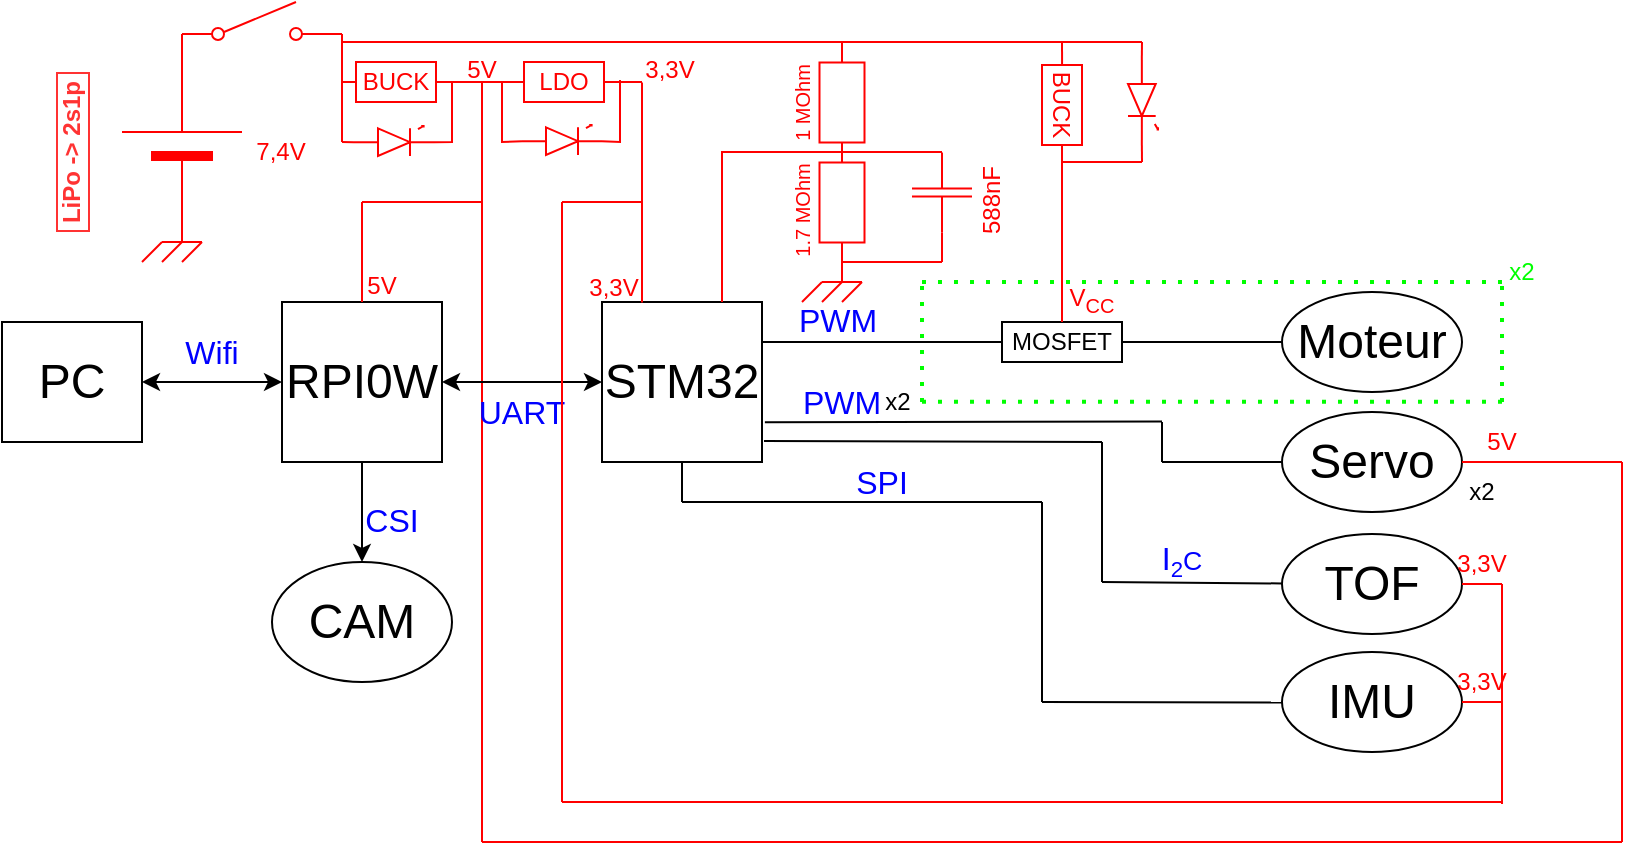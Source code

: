 <mxfile version="24.0.1" type="github">
  <diagram name="Page-1" id="7e0a89b8-554c-2b80-1dc8-d5c74ca68de4">
    <mxGraphModel dx="1290" dy="522" grid="1" gridSize="10" guides="1" tooltips="1" connect="1" arrows="1" fold="1" page="1" pageScale="1" pageWidth="1100" pageHeight="850" background="none" math="0" shadow="0">
      <root>
        <mxCell id="0" />
        <mxCell id="1" parent="0" />
        <mxCell id="YNHK0xer0Yln5a4zU197-1" value="" style="verticalLabelPosition=bottom;shadow=0;dashed=0;align=center;fillColor=strokeColor;html=1;verticalAlign=top;strokeWidth=1;shape=mxgraph.electrical.miscellaneous.monocell_battery;rotation=-90;strokeColor=#FF0000;" parent="1" vertex="1">
          <mxGeometry x="190" y="140" width="100" height="60" as="geometry" />
        </mxCell>
        <mxCell id="YNHK0xer0Yln5a4zU197-12" style="edgeStyle=orthogonalEdgeStyle;rounded=0;orthogonalLoop=1;jettySize=auto;html=1;exitX=1;exitY=0.8;exitDx=0;exitDy=0;" parent="1" source="YNHK0xer0Yln5a4zU197-3" edge="1">
          <mxGeometry relative="1" as="geometry">
            <mxPoint x="315.019" y="115.962" as="targetPoint" />
          </mxGeometry>
        </mxCell>
        <mxCell id="YNHK0xer0Yln5a4zU197-3" value="" style="html=1;shape=mxgraph.electrical.electro-mechanical.singleSwitch;aspect=fixed;elSwitchState=off;strokeColor=#FF0000;" parent="1" vertex="1">
          <mxGeometry x="240" y="100" width="75" height="20" as="geometry" />
        </mxCell>
        <mxCell id="YNHK0xer0Yln5a4zU197-5" value="" style="endArrow=none;html=1;rounded=0;entryX=0;entryY=0.8;entryDx=0;entryDy=0;exitX=1;exitY=0.5;exitDx=0;exitDy=0;exitPerimeter=0;strokeColor=#FF0000;" parent="1" source="YNHK0xer0Yln5a4zU197-1" target="YNHK0xer0Yln5a4zU197-3" edge="1">
          <mxGeometry width="50" height="50" relative="1" as="geometry">
            <mxPoint x="280" y="220" as="sourcePoint" />
            <mxPoint x="330" y="170" as="targetPoint" />
          </mxGeometry>
        </mxCell>
        <mxCell id="YNHK0xer0Yln5a4zU197-6" value="&lt;font color=&quot;#ff0000&quot;&gt;BUCK&lt;/font&gt;" style="rounded=0;whiteSpace=wrap;html=1;strokeColor=#FF0000;" parent="1" vertex="1">
          <mxGeometry x="327" y="130" width="40" height="20" as="geometry" />
        </mxCell>
        <mxCell id="YNHK0xer0Yln5a4zU197-7" value="&lt;font color=&quot;#ff0000&quot;&gt;LDO&lt;/font&gt;" style="rounded=0;whiteSpace=wrap;html=1;strokeColor=#FF0000;" parent="1" vertex="1">
          <mxGeometry x="411" y="130" width="40" height="20" as="geometry" />
        </mxCell>
        <mxCell id="YNHK0xer0Yln5a4zU197-8" value="" style="endArrow=none;html=1;rounded=0;entryX=1;entryY=0.8;entryDx=0;entryDy=0;strokeColor=#FF0000;" parent="1" edge="1">
          <mxGeometry width="50" height="50" relative="1" as="geometry">
            <mxPoint x="320" y="170" as="sourcePoint" />
            <mxPoint x="320.0" y="116.0" as="targetPoint" />
          </mxGeometry>
        </mxCell>
        <mxCell id="YNHK0xer0Yln5a4zU197-9" value="" style="endArrow=none;html=1;rounded=0;entryX=0;entryY=0.5;entryDx=0;entryDy=0;strokeColor=#FF0000;" parent="1" target="YNHK0xer0Yln5a4zU197-6" edge="1">
          <mxGeometry width="50" height="50" relative="1" as="geometry">
            <mxPoint x="320" y="140" as="sourcePoint" />
            <mxPoint x="390" y="170" as="targetPoint" />
          </mxGeometry>
        </mxCell>
        <mxCell id="YNHK0xer0Yln5a4zU197-10" value="" style="endArrow=none;html=1;rounded=0;exitX=1;exitY=0.5;exitDx=0;exitDy=0;strokeColor=#FF0000;entryX=0;entryY=0.5;entryDx=0;entryDy=0;" parent="1" source="YNHK0xer0Yln5a4zU197-6" target="YNHK0xer0Yln5a4zU197-7" edge="1">
          <mxGeometry width="50" height="50" relative="1" as="geometry">
            <mxPoint x="360" y="180" as="sourcePoint" />
            <mxPoint x="400" y="140" as="targetPoint" />
          </mxGeometry>
        </mxCell>
        <mxCell id="YNHK0xer0Yln5a4zU197-13" value="" style="endArrow=none;html=1;rounded=0;exitX=1;exitY=0.8;exitDx=0;exitDy=0;strokeColor=#FF0000;" parent="1" source="YNHK0xer0Yln5a4zU197-3" edge="1">
          <mxGeometry width="50" height="50" relative="1" as="geometry">
            <mxPoint x="310" y="160" as="sourcePoint" />
            <mxPoint x="320" y="116" as="targetPoint" />
          </mxGeometry>
        </mxCell>
        <mxCell id="YNHK0xer0Yln5a4zU197-14" value="&lt;font style=&quot;font-size: 24px;&quot;&gt;RPI0W&lt;/font&gt;" style="whiteSpace=wrap;html=1;aspect=fixed;" parent="1" vertex="1">
          <mxGeometry x="290" y="250" width="80" height="80" as="geometry" />
        </mxCell>
        <mxCell id="YNHK0xer0Yln5a4zU197-16" value="" style="endArrow=none;html=1;rounded=0;strokeColor=#FF0000;" parent="1" edge="1">
          <mxGeometry width="50" height="50" relative="1" as="geometry">
            <mxPoint x="330" y="200" as="sourcePoint" />
            <mxPoint x="390" y="200" as="targetPoint" />
          </mxGeometry>
        </mxCell>
        <mxCell id="YNHK0xer0Yln5a4zU197-17" value="" style="endArrow=none;html=1;rounded=0;strokeColor=#FF0000;" parent="1" edge="1">
          <mxGeometry width="50" height="50" relative="1" as="geometry">
            <mxPoint x="390" y="520" as="sourcePoint" />
            <mxPoint x="390" y="140" as="targetPoint" />
          </mxGeometry>
        </mxCell>
        <mxCell id="YNHK0xer0Yln5a4zU197-18" value="&lt;font style=&quot;font-size: 24px;&quot;&gt;STM32&lt;/font&gt;" style="whiteSpace=wrap;html=1;aspect=fixed;" parent="1" vertex="1">
          <mxGeometry x="450" y="250" width="80" height="80" as="geometry" />
        </mxCell>
        <mxCell id="YNHK0xer0Yln5a4zU197-19" value="" style="endArrow=none;html=1;rounded=0;entryX=0.5;entryY=0;entryDx=0;entryDy=0;fontColor=#000000;strokeColor=#FF0000;" parent="1" edge="1">
          <mxGeometry width="50" height="50" relative="1" as="geometry">
            <mxPoint x="470" y="140.25" as="sourcePoint" />
            <mxPoint x="470" y="250.25" as="targetPoint" />
          </mxGeometry>
        </mxCell>
        <mxCell id="YNHK0xer0Yln5a4zU197-20" value="" style="endArrow=none;html=1;rounded=0;exitX=1;exitY=0.5;exitDx=0;exitDy=0;strokeColor=#FF0000;" parent="1" source="YNHK0xer0Yln5a4zU197-7" edge="1">
          <mxGeometry width="50" height="50" relative="1" as="geometry">
            <mxPoint x="460" y="300" as="sourcePoint" />
            <mxPoint x="470" y="140" as="targetPoint" />
          </mxGeometry>
        </mxCell>
        <mxCell id="YNHK0xer0Yln5a4zU197-21" value="" style="endArrow=none;html=1;rounded=0;strokeColor=#FF0000;" parent="1" edge="1">
          <mxGeometry width="50" height="50" relative="1" as="geometry">
            <mxPoint x="320" y="120" as="sourcePoint" />
            <mxPoint x="680" y="120" as="targetPoint" />
          </mxGeometry>
        </mxCell>
        <mxCell id="YNHK0xer0Yln5a4zU197-22" value="" style="rounded=0;whiteSpace=wrap;html=1;rotation=90;strokeColor=#FF0000;" parent="1" vertex="1">
          <mxGeometry x="550" y="139" width="40" height="22.5" as="geometry" />
        </mxCell>
        <mxCell id="YNHK0xer0Yln5a4zU197-23" value="" style="rounded=0;whiteSpace=wrap;html=1;rotation=90;strokeColor=#FF0000;" parent="1" vertex="1">
          <mxGeometry x="550" y="189" width="40" height="22.5" as="geometry" />
        </mxCell>
        <mxCell id="mIiXKoOfyeDqCLVj9vbO-3" value="&lt;font style=&quot;font-size: 16px;&quot;&gt;Wifi&lt;/font&gt;" style="text;align=center;html=1;verticalAlign=middle;whiteSpace=wrap;rounded=0;fontColor=#0000FF;" parent="1" vertex="1">
          <mxGeometry x="225" y="260" width="60" height="30" as="geometry" />
        </mxCell>
        <mxCell id="YNHK0xer0Yln5a4zU197-24" value="" style="endArrow=none;html=1;rounded=0;strokeColor=#FF0000;" parent="1" edge="1">
          <mxGeometry width="50" height="50" relative="1" as="geometry">
            <mxPoint x="570" y="120" as="sourcePoint" />
            <mxPoint x="570" y="130" as="targetPoint" />
          </mxGeometry>
        </mxCell>
        <mxCell id="YNHK0xer0Yln5a4zU197-36" value="" style="endArrow=none;html=1;rounded=0;strokeColor=#FF0000;" parent="1" edge="1">
          <mxGeometry width="50" height="50" relative="1" as="geometry">
            <mxPoint x="570" y="230" as="sourcePoint" />
            <mxPoint x="620" y="230" as="targetPoint" />
          </mxGeometry>
        </mxCell>
        <mxCell id="YNHK0xer0Yln5a4zU197-37" value="" style="endArrow=none;html=1;rounded=0;entryX=1;entryY=0.5;entryDx=0;entryDy=0;entryPerimeter=0;strokeColor=#FF0000;" parent="1" target="YNHK0xer0Yln5a4zU197-34" edge="1">
          <mxGeometry width="50" height="50" relative="1" as="geometry">
            <mxPoint x="620" y="230" as="sourcePoint" />
            <mxPoint x="630" y="190" as="targetPoint" />
          </mxGeometry>
        </mxCell>
        <mxCell id="mIiXKoOfyeDqCLVj9vbO-1" value="" style="endArrow=classic;startArrow=classic;html=1;rounded=0;entryX=0;entryY=0.5;entryDx=0;entryDy=0;" parent="1" target="YNHK0xer0Yln5a4zU197-14" edge="1">
          <mxGeometry width="50" height="50" relative="1" as="geometry">
            <mxPoint x="220" y="290" as="sourcePoint" />
            <mxPoint x="290" y="250" as="targetPoint" />
          </mxGeometry>
        </mxCell>
        <mxCell id="YNHK0xer0Yln5a4zU197-38" value="MOSFET" style="rounded=0;whiteSpace=wrap;html=1;" parent="1" vertex="1">
          <mxGeometry x="650" y="260" width="60" height="20" as="geometry" />
        </mxCell>
        <mxCell id="YNHK0xer0Yln5a4zU197-39" value="" style="endArrow=none;html=1;rounded=0;entryX=0;entryY=0.5;entryDx=0;entryDy=0;exitX=1;exitY=0.25;exitDx=0;exitDy=0;" parent="1" source="YNHK0xer0Yln5a4zU197-18" target="YNHK0xer0Yln5a4zU197-38" edge="1">
          <mxGeometry width="50" height="50" relative="1" as="geometry">
            <mxPoint x="490" y="310" as="sourcePoint" />
            <mxPoint x="540" y="260" as="targetPoint" />
          </mxGeometry>
        </mxCell>
        <mxCell id="YNHK0xer0Yln5a4zU197-40" value="" style="endArrow=none;html=1;rounded=0;exitX=0.5;exitY=0;exitDx=0;exitDy=0;strokeColor=#FF0000;entryX=1;entryY=0.5;entryDx=0;entryDy=0;" parent="1" source="YNHK0xer0Yln5a4zU197-38" target="YNHK0xer0Yln5a4zU197-82" edge="1">
          <mxGeometry width="50" height="50" relative="1" as="geometry">
            <mxPoint x="590" y="300" as="sourcePoint" />
            <mxPoint x="680" y="190" as="targetPoint" />
          </mxGeometry>
        </mxCell>
        <mxCell id="mIiXKoOfyeDqCLVj9vbO-2" value="&lt;font style=&quot;font-size: 24px;&quot;&gt;PC&lt;/font&gt;" style="rounded=0;whiteSpace=wrap;html=1;" parent="1" vertex="1">
          <mxGeometry x="150" y="260" width="70" height="60" as="geometry" />
        </mxCell>
        <mxCell id="YNHK0xer0Yln5a4zU197-41" value="&lt;font style=&quot;font-size: 24px;&quot;&gt;Moteur&lt;/font&gt;" style="ellipse;whiteSpace=wrap;html=1;" parent="1" vertex="1">
          <mxGeometry x="790" y="245" width="90" height="50" as="geometry" />
        </mxCell>
        <mxCell id="YNHK0xer0Yln5a4zU197-42" value="" style="endArrow=none;html=1;rounded=0;exitX=1;exitY=0.5;exitDx=0;exitDy=0;entryX=0;entryY=0.5;entryDx=0;entryDy=0;" parent="1" source="YNHK0xer0Yln5a4zU197-38" target="YNHK0xer0Yln5a4zU197-41" edge="1">
          <mxGeometry width="50" height="50" relative="1" as="geometry">
            <mxPoint x="730" y="330" as="sourcePoint" />
            <mxPoint x="780" y="280" as="targetPoint" />
          </mxGeometry>
        </mxCell>
        <mxCell id="YNHK0xer0Yln5a4zU197-44" value="&lt;font style=&quot;font-size: 24px;&quot;&gt;TOF&lt;/font&gt;" style="ellipse;whiteSpace=wrap;html=1;" parent="1" vertex="1">
          <mxGeometry x="790" y="366" width="90" height="50" as="geometry" />
        </mxCell>
        <mxCell id="YNHK0xer0Yln5a4zU197-43" value="&lt;font style=&quot;font-size: 24px;&quot;&gt;Servo&lt;/font&gt;" style="ellipse;whiteSpace=wrap;html=1;" parent="1" vertex="1">
          <mxGeometry x="790" y="305" width="90" height="50" as="geometry" />
        </mxCell>
        <mxCell id="YNHK0xer0Yln5a4zU197-45" value="&lt;font style=&quot;font-size: 24px;&quot;&gt;IMU&lt;/font&gt;" style="ellipse;whiteSpace=wrap;html=1;" parent="1" vertex="1">
          <mxGeometry x="790" y="425" width="90" height="50" as="geometry" />
        </mxCell>
        <mxCell id="YNHK0xer0Yln5a4zU197-46" value="" style="endArrow=none;html=1;rounded=0;entryX=0;entryY=0.5;entryDx=0;entryDy=0;" parent="1" target="YNHK0xer0Yln5a4zU197-43" edge="1">
          <mxGeometry width="50" height="50" relative="1" as="geometry">
            <mxPoint x="730" y="330" as="sourcePoint" />
            <mxPoint x="750" y="340" as="targetPoint" />
          </mxGeometry>
        </mxCell>
        <mxCell id="YNHK0xer0Yln5a4zU197-47" value="" style="endArrow=none;html=1;rounded=0;" parent="1" edge="1">
          <mxGeometry width="50" height="50" relative="1" as="geometry">
            <mxPoint x="730" y="310" as="sourcePoint" />
            <mxPoint x="730" y="330" as="targetPoint" />
          </mxGeometry>
        </mxCell>
        <mxCell id="mIiXKoOfyeDqCLVj9vbO-10" value="" style="endArrow=none;html=1;rounded=0;strokeColor=#FF0000;" parent="1" edge="1">
          <mxGeometry width="50" height="50" relative="1" as="geometry">
            <mxPoint x="230" y="220" as="sourcePoint" />
            <mxPoint x="250" y="220" as="targetPoint" />
          </mxGeometry>
        </mxCell>
        <mxCell id="mIiXKoOfyeDqCLVj9vbO-11" value="" style="endArrow=none;html=1;rounded=0;strokeColor=#FF0000;" parent="1" edge="1">
          <mxGeometry width="50" height="50" relative="1" as="geometry">
            <mxPoint x="220" y="230" as="sourcePoint" />
            <mxPoint x="230" y="220" as="targetPoint" />
          </mxGeometry>
        </mxCell>
        <mxCell id="mIiXKoOfyeDqCLVj9vbO-12" value="" style="endArrow=none;html=1;rounded=0;strokeColor=#FF0000;" parent="1" edge="1">
          <mxGeometry width="50" height="50" relative="1" as="geometry">
            <mxPoint x="230" y="230" as="sourcePoint" />
            <mxPoint x="240" y="220" as="targetPoint" />
          </mxGeometry>
        </mxCell>
        <mxCell id="YNHK0xer0Yln5a4zU197-52" value="" style="endArrow=none;html=1;rounded=0;exitX=1.018;exitY=0.63;exitDx=0;exitDy=0;exitPerimeter=0;" parent="1" edge="1">
          <mxGeometry width="50" height="50" relative="1" as="geometry">
            <mxPoint x="531" y="319.46" as="sourcePoint" />
            <mxPoint x="700" y="320" as="targetPoint" />
          </mxGeometry>
        </mxCell>
        <mxCell id="mIiXKoOfyeDqCLVj9vbO-13" value="" style="endArrow=none;html=1;rounded=0;strokeColor=#FF0000;" parent="1" edge="1">
          <mxGeometry width="50" height="50" relative="1" as="geometry">
            <mxPoint x="240" y="230" as="sourcePoint" />
            <mxPoint x="250" y="220" as="targetPoint" />
          </mxGeometry>
        </mxCell>
        <mxCell id="YNHK0xer0Yln5a4zU197-53" value="" style="endArrow=none;html=1;rounded=0;entryX=0;entryY=0.5;entryDx=0;entryDy=0;" parent="1" edge="1">
          <mxGeometry width="50" height="50" relative="1" as="geometry">
            <mxPoint x="670" y="450" as="sourcePoint" />
            <mxPoint x="790" y="450.23" as="targetPoint" />
          </mxGeometry>
        </mxCell>
        <mxCell id="YNHK0xer0Yln5a4zU197-48" value="" style="endArrow=none;html=1;rounded=0;exitX=1.018;exitY=0.63;exitDx=0;exitDy=0;exitPerimeter=0;" parent="1" edge="1">
          <mxGeometry width="50" height="50" relative="1" as="geometry">
            <mxPoint x="531.44" y="310.1" as="sourcePoint" />
            <mxPoint x="730" y="309.7" as="targetPoint" />
          </mxGeometry>
        </mxCell>
        <mxCell id="YNHK0xer0Yln5a4zU197-54" value="" style="endArrow=none;html=1;rounded=0;" parent="1" edge="1">
          <mxGeometry width="50" height="50" relative="1" as="geometry">
            <mxPoint x="670" y="450" as="sourcePoint" />
            <mxPoint x="670" y="350" as="targetPoint" />
          </mxGeometry>
        </mxCell>
        <mxCell id="YNHK0xer0Yln5a4zU197-49" value="" style="endArrow=none;html=1;rounded=0;entryX=0;entryY=0.5;entryDx=0;entryDy=0;" parent="1" edge="1">
          <mxGeometry width="50" height="50" relative="1" as="geometry">
            <mxPoint x="700" y="390" as="sourcePoint" />
            <mxPoint x="790" y="390.73" as="targetPoint" />
          </mxGeometry>
        </mxCell>
        <mxCell id="YNHK0xer0Yln5a4zU197-55" value="" style="endArrow=none;html=1;rounded=0;" parent="1" edge="1">
          <mxGeometry width="50" height="50" relative="1" as="geometry">
            <mxPoint x="490" y="350" as="sourcePoint" />
            <mxPoint x="670" y="350" as="targetPoint" />
          </mxGeometry>
        </mxCell>
        <mxCell id="YNHK0xer0Yln5a4zU197-50" value="" style="endArrow=none;html=1;rounded=0;" parent="1" edge="1">
          <mxGeometry width="50" height="50" relative="1" as="geometry">
            <mxPoint x="700" y="320" as="sourcePoint" />
            <mxPoint x="700" y="390" as="targetPoint" />
          </mxGeometry>
        </mxCell>
        <mxCell id="mIiXKoOfyeDqCLVj9vbO-4" value="&lt;font style=&quot;font-size: 24px;&quot;&gt;CAM&lt;/font&gt;" style="ellipse;whiteSpace=wrap;html=1;" parent="1" vertex="1">
          <mxGeometry x="285" y="380" width="90" height="60" as="geometry" />
        </mxCell>
        <mxCell id="YNHK0xer0Yln5a4zU197-26" value="" style="endArrow=none;html=1;rounded=0;entryX=1;entryY=0.5;entryDx=0;entryDy=0;strokeColor=#FF0000;" parent="1" target="YNHK0xer0Yln5a4zU197-23" edge="1">
          <mxGeometry width="50" height="50" relative="1" as="geometry">
            <mxPoint x="570" y="240" as="sourcePoint" />
            <mxPoint x="580" y="200" as="targetPoint" />
          </mxGeometry>
        </mxCell>
        <mxCell id="mIiXKoOfyeDqCLVj9vbO-5" value="" style="endArrow=classic;html=1;rounded=0;exitX=0.5;exitY=1;exitDx=0;exitDy=0;entryX=0.5;entryY=0;entryDx=0;entryDy=0;" parent="1" source="YNHK0xer0Yln5a4zU197-14" target="mIiXKoOfyeDqCLVj9vbO-4" edge="1">
          <mxGeometry width="50" height="50" relative="1" as="geometry">
            <mxPoint x="330" y="300" as="sourcePoint" />
            <mxPoint x="380" y="250" as="targetPoint" />
          </mxGeometry>
        </mxCell>
        <mxCell id="mIiXKoOfyeDqCLVj9vbO-6" value="&lt;font style=&quot;font-size: 16px;&quot;&gt;CSI&lt;/font&gt;" style="text;strokeColor=none;align=center;fillColor=none;html=1;verticalAlign=middle;whiteSpace=wrap;rounded=0;fontColor=#0000FF;" parent="1" vertex="1">
          <mxGeometry x="315" y="344" width="60" height="30" as="geometry" />
        </mxCell>
        <mxCell id="YNHK0xer0Yln5a4zU197-30" value="" style="endArrow=none;html=1;rounded=0;strokeColor=#FF0000;" parent="1" edge="1">
          <mxGeometry width="50" height="50" relative="1" as="geometry">
            <mxPoint x="560" y="240" as="sourcePoint" />
            <mxPoint x="580" y="240" as="targetPoint" />
          </mxGeometry>
        </mxCell>
        <mxCell id="YNHK0xer0Yln5a4zU197-31" value="" style="endArrow=none;html=1;rounded=0;strokeColor=#FF0000;" parent="1" edge="1">
          <mxGeometry width="50" height="50" relative="1" as="geometry">
            <mxPoint x="550" y="250" as="sourcePoint" />
            <mxPoint x="560" y="240" as="targetPoint" />
          </mxGeometry>
        </mxCell>
        <mxCell id="YNHK0xer0Yln5a4zU197-32" value="" style="endArrow=none;html=1;rounded=0;strokeColor=#FF0000;" parent="1" edge="1">
          <mxGeometry width="50" height="50" relative="1" as="geometry">
            <mxPoint x="560" y="250" as="sourcePoint" />
            <mxPoint x="570" y="240" as="targetPoint" />
          </mxGeometry>
        </mxCell>
        <mxCell id="YNHK0xer0Yln5a4zU197-33" value="" style="endArrow=none;html=1;rounded=0;strokeColor=#FF0000;" parent="1" edge="1">
          <mxGeometry width="50" height="50" relative="1" as="geometry">
            <mxPoint x="570" y="250" as="sourcePoint" />
            <mxPoint x="580" y="240" as="targetPoint" />
          </mxGeometry>
        </mxCell>
        <mxCell id="mIiXKoOfyeDqCLVj9vbO-8" value="" style="endArrow=classic;startArrow=classic;html=1;rounded=0;exitX=1;exitY=0.5;exitDx=0;exitDy=0;entryX=0;entryY=0.5;entryDx=0;entryDy=0;" parent="1" source="YNHK0xer0Yln5a4zU197-14" target="YNHK0xer0Yln5a4zU197-18" edge="1">
          <mxGeometry width="50" height="50" relative="1" as="geometry">
            <mxPoint x="380" y="300" as="sourcePoint" />
            <mxPoint x="430" y="250" as="targetPoint" />
          </mxGeometry>
        </mxCell>
        <mxCell id="YNHK0xer0Yln5a4zU197-34" value="" style="pointerEvents=1;verticalLabelPosition=bottom;shadow=0;dashed=0;align=center;html=1;verticalAlign=top;shape=mxgraph.electrical.capacitors.capacitor_1;rotation=90;strokeColor=#FF0000;" parent="1" vertex="1">
          <mxGeometry x="600" y="180.25" width="40" height="30" as="geometry" />
        </mxCell>
        <mxCell id="mIiXKoOfyeDqCLVj9vbO-9" value="&lt;font style=&quot;font-size: 16px;&quot;&gt;UART&lt;/font&gt;" style="text;strokeColor=none;align=center;fillColor=none;html=1;verticalAlign=middle;whiteSpace=wrap;rounded=0;fontColor=#0000FF;" parent="1" vertex="1">
          <mxGeometry x="380" y="290" width="60" height="30" as="geometry" />
        </mxCell>
        <mxCell id="YNHK0xer0Yln5a4zU197-35" value="" style="endArrow=none;html=1;rounded=0;strokeColor=#FF0000;" parent="1" edge="1">
          <mxGeometry width="50" height="50" relative="1" as="geometry">
            <mxPoint x="570" y="175" as="sourcePoint" />
            <mxPoint x="620" y="175" as="targetPoint" />
          </mxGeometry>
        </mxCell>
        <mxCell id="YNHK0xer0Yln5a4zU197-25" value="" style="endArrow=none;html=1;rounded=0;exitX=0;exitY=0.5;exitDx=0;exitDy=0;entryX=1;entryY=0.5;entryDx=0;entryDy=0;strokeColor=#FF0000;" parent="1" source="YNHK0xer0Yln5a4zU197-23" target="YNHK0xer0Yln5a4zU197-22" edge="1">
          <mxGeometry width="50" height="50" relative="1" as="geometry">
            <mxPoint x="530" y="200" as="sourcePoint" />
            <mxPoint x="580" y="150" as="targetPoint" />
          </mxGeometry>
        </mxCell>
        <mxCell id="YNHK0xer0Yln5a4zU197-56" value="" style="endArrow=none;html=1;rounded=0;entryX=0.5;entryY=1;entryDx=0;entryDy=0;" parent="1" target="YNHK0xer0Yln5a4zU197-18" edge="1">
          <mxGeometry width="50" height="50" relative="1" as="geometry">
            <mxPoint x="490" y="350" as="sourcePoint" />
            <mxPoint x="540" y="320" as="targetPoint" />
          </mxGeometry>
        </mxCell>
        <mxCell id="mIiXKoOfyeDqCLVj9vbO-14" value="" style="endArrow=none;html=1;rounded=0;exitX=0.5;exitY=0;exitDx=0;exitDy=0;strokeColor=#FF0000;" parent="1" source="YNHK0xer0Yln5a4zU197-14" edge="1">
          <mxGeometry width="50" height="50" relative="1" as="geometry">
            <mxPoint x="300" y="230" as="sourcePoint" />
            <mxPoint x="330" y="200" as="targetPoint" />
          </mxGeometry>
        </mxCell>
        <mxCell id="YNHK0xer0Yln5a4zU197-57" value="" style="endArrow=none;html=1;rounded=0;strokeColor=#FF0000;" parent="1" edge="1">
          <mxGeometry width="50" height="50" relative="1" as="geometry">
            <mxPoint x="390" y="520" as="sourcePoint" />
            <mxPoint x="960" y="520" as="targetPoint" />
          </mxGeometry>
        </mxCell>
        <mxCell id="YNHK0xer0Yln5a4zU197-58" value="" style="endArrow=none;html=1;rounded=0;strokeColor=#FF0000;" parent="1" edge="1">
          <mxGeometry width="50" height="50" relative="1" as="geometry">
            <mxPoint x="960" y="520" as="sourcePoint" />
            <mxPoint x="960" y="330" as="targetPoint" />
          </mxGeometry>
        </mxCell>
        <mxCell id="YNHK0xer0Yln5a4zU197-59" value="" style="endArrow=none;html=1;rounded=0;exitX=1;exitY=0.5;exitDx=0;exitDy=0;strokeColor=#FF0000;" parent="1" source="YNHK0xer0Yln5a4zU197-43" edge="1">
          <mxGeometry width="50" height="50" relative="1" as="geometry">
            <mxPoint x="770" y="360" as="sourcePoint" />
            <mxPoint x="960" y="330" as="targetPoint" />
          </mxGeometry>
        </mxCell>
        <mxCell id="YNHK0xer0Yln5a4zU197-60" value="" style="endArrow=none;html=1;rounded=0;exitX=0.75;exitY=0;exitDx=0;exitDy=0;strokeColor=#FF0000;" parent="1" source="YNHK0xer0Yln5a4zU197-18" edge="1">
          <mxGeometry width="50" height="50" relative="1" as="geometry">
            <mxPoint x="520" y="175" as="sourcePoint" />
            <mxPoint x="570" y="175" as="targetPoint" />
            <Array as="points">
              <mxPoint x="510" y="175" />
            </Array>
          </mxGeometry>
        </mxCell>
        <mxCell id="mIiXKoOfyeDqCLVj9vbO-18" value="&lt;font color=&quot;#ff0000&quot;&gt;7,4V&lt;/font&gt;" style="text;strokeColor=none;align=center;fillColor=none;html=1;verticalAlign=middle;whiteSpace=wrap;rounded=0;" parent="1" vertex="1">
          <mxGeometry x="272" y="165" width="35" height="20.25" as="geometry" />
        </mxCell>
        <mxCell id="mIiXKoOfyeDqCLVj9vbO-19" value="&lt;font color=&quot;#ff0000&quot;&gt;5V&lt;/font&gt;" style="text;strokeColor=none;align=center;fillColor=none;html=1;verticalAlign=middle;whiteSpace=wrap;rounded=0;" parent="1" vertex="1">
          <mxGeometry x="380" y="129" width="20" height="9" as="geometry" />
        </mxCell>
        <mxCell id="YNHK0xer0Yln5a4zU197-62" value="" style="endArrow=none;html=1;rounded=0;entryX=0.839;entryY=1;entryDx=0;entryDy=0;entryPerimeter=0;strokeColor=#FF0000;" parent="1" edge="1">
          <mxGeometry width="50" height="50" relative="1" as="geometry">
            <mxPoint x="430" y="200" as="sourcePoint" />
            <mxPoint x="470" y="200" as="targetPoint" />
          </mxGeometry>
        </mxCell>
        <mxCell id="YNHK0xer0Yln5a4zU197-63" value="" style="endArrow=none;html=1;rounded=0;strokeColor=#FF0000;" parent="1" edge="1">
          <mxGeometry width="50" height="50" relative="1" as="geometry">
            <mxPoint x="430" y="500" as="sourcePoint" />
            <mxPoint x="430" y="200" as="targetPoint" />
          </mxGeometry>
        </mxCell>
        <mxCell id="mIiXKoOfyeDqCLVj9vbO-20" value="&lt;font color=&quot;#ff0000&quot;&gt;3,3V&lt;/font&gt;" style="text;strokeColor=none;align=center;fillColor=none;html=1;verticalAlign=middle;whiteSpace=wrap;rounded=0;" parent="1" vertex="1">
          <mxGeometry x="469" y="129" width="30" height="10" as="geometry" />
        </mxCell>
        <mxCell id="YNHK0xer0Yln5a4zU197-64" value="" style="endArrow=none;html=1;rounded=0;strokeColor=#FF0000;" parent="1" edge="1">
          <mxGeometry width="50" height="50" relative="1" as="geometry">
            <mxPoint x="430" y="500" as="sourcePoint" />
            <mxPoint x="900" y="500" as="targetPoint" />
          </mxGeometry>
        </mxCell>
        <mxCell id="YNHK0xer0Yln5a4zU197-65" value="" style="endArrow=none;html=1;rounded=0;strokeColor=#FF0000;" parent="1" edge="1">
          <mxGeometry width="50" height="50" relative="1" as="geometry">
            <mxPoint x="900" y="501" as="sourcePoint" />
            <mxPoint x="900" y="391" as="targetPoint" />
          </mxGeometry>
        </mxCell>
        <mxCell id="YNHK0xer0Yln5a4zU197-66" value="" style="endArrow=none;html=1;rounded=0;exitX=1;exitY=0.5;exitDx=0;exitDy=0;strokeColor=#FF0000;" parent="1" source="YNHK0xer0Yln5a4zU197-44" edge="1">
          <mxGeometry width="50" height="50" relative="1" as="geometry">
            <mxPoint x="850" y="450" as="sourcePoint" />
            <mxPoint x="900" y="391" as="targetPoint" />
          </mxGeometry>
        </mxCell>
        <mxCell id="YNHK0xer0Yln5a4zU197-67" value="" style="endArrow=none;html=1;rounded=0;exitX=1;exitY=0.5;exitDx=0;exitDy=0;strokeColor=#FF0000;" parent="1" source="YNHK0xer0Yln5a4zU197-45" edge="1">
          <mxGeometry width="50" height="50" relative="1" as="geometry">
            <mxPoint x="850" y="490" as="sourcePoint" />
            <mxPoint x="900" y="450" as="targetPoint" />
          </mxGeometry>
        </mxCell>
        <mxCell id="mIiXKoOfyeDqCLVj9vbO-22" value="&lt;font color=&quot;#ff0000&quot;&gt;V&lt;sub&gt;CC&lt;/sub&gt;&lt;/font&gt;" style="text;strokeColor=none;align=center;fillColor=none;html=1;verticalAlign=middle;whiteSpace=wrap;rounded=0;" parent="1" vertex="1">
          <mxGeometry x="665" y="234" width="60" height="30" as="geometry" />
        </mxCell>
        <mxCell id="mIiXKoOfyeDqCLVj9vbO-23" value="&lt;font style=&quot;font-size: 10px;&quot; color=&quot;#ff0000&quot;&gt;1.7 MOhm&lt;/font&gt;" style="text;strokeColor=none;align=center;fillColor=none;html=1;verticalAlign=middle;whiteSpace=wrap;rounded=0;rotation=-90;" parent="1" vertex="1">
          <mxGeometry x="520" y="189" width="60" height="30" as="geometry" />
        </mxCell>
        <mxCell id="mIiXKoOfyeDqCLVj9vbO-25" value="&lt;font color=&quot;#ff0000&quot;&gt;3,3V&lt;/font&gt;" style="text;strokeColor=none;align=center;fillColor=none;html=1;verticalAlign=middle;whiteSpace=wrap;rounded=0;" parent="1" vertex="1">
          <mxGeometry x="426" y="228" width="60" height="30" as="geometry" />
        </mxCell>
        <mxCell id="YNHK0xer0Yln5a4zU197-72" value="" style="endArrow=none;dashed=1;html=1;dashPattern=1 3;strokeWidth=2;rounded=0;strokeColor=#00FF00;" parent="1" edge="1">
          <mxGeometry width="50" height="50" relative="1" as="geometry">
            <mxPoint x="610" y="300" as="sourcePoint" />
            <mxPoint x="610" y="240" as="targetPoint" />
          </mxGeometry>
        </mxCell>
        <mxCell id="YNHK0xer0Yln5a4zU197-73" value="" style="endArrow=none;dashed=1;html=1;dashPattern=1 3;strokeWidth=2;rounded=0;strokeColor=#00FF00;" parent="1" edge="1">
          <mxGeometry width="50" height="50" relative="1" as="geometry">
            <mxPoint x="900" y="299.82" as="sourcePoint" />
            <mxPoint x="610" y="299.82" as="targetPoint" />
          </mxGeometry>
        </mxCell>
        <mxCell id="mIiXKoOfyeDqCLVj9vbO-26" value="&lt;font color=&quot;#ff0000&quot;&gt;5V&lt;/font&gt;" style="text;strokeColor=none;align=center;fillColor=none;html=1;verticalAlign=middle;whiteSpace=wrap;rounded=0;" parent="1" vertex="1">
          <mxGeometry x="310" y="227" width="60" height="30" as="geometry" />
        </mxCell>
        <mxCell id="YNHK0xer0Yln5a4zU197-74" value="" style="endArrow=none;dashed=1;html=1;dashPattern=1 3;strokeWidth=2;rounded=0;fillColor=#00FF00;strokeColor=#00FF00;" parent="1" edge="1">
          <mxGeometry width="50" height="50" relative="1" as="geometry">
            <mxPoint x="900" y="300" as="sourcePoint" />
            <mxPoint x="900" y="240" as="targetPoint" />
          </mxGeometry>
        </mxCell>
        <mxCell id="mIiXKoOfyeDqCLVj9vbO-29" value="&lt;font color=&quot;#ff0000&quot;&gt;5V&lt;/font&gt;" style="text;strokeColor=none;align=center;fillColor=none;html=1;verticalAlign=middle;whiteSpace=wrap;rounded=0;" parent="1" vertex="1">
          <mxGeometry x="870" y="305" width="60" height="30" as="geometry" />
        </mxCell>
        <mxCell id="YNHK0xer0Yln5a4zU197-75" value="&lt;font color=&quot;#00ff00&quot;&gt;x2&lt;/font&gt;" style="text;strokeColor=none;align=center;fillColor=none;html=1;verticalAlign=middle;whiteSpace=wrap;rounded=0;" parent="1" vertex="1">
          <mxGeometry x="900" y="225" width="20" height="20" as="geometry" />
        </mxCell>
        <mxCell id="mIiXKoOfyeDqCLVj9vbO-31" value="&lt;font color=&quot;#ff0000&quot;&gt;3,3V&lt;/font&gt;" style="text;strokeColor=none;align=center;fillColor=none;html=1;verticalAlign=middle;whiteSpace=wrap;rounded=0;" parent="1" vertex="1">
          <mxGeometry x="860" y="366" width="60" height="30" as="geometry" />
        </mxCell>
        <mxCell id="mIiXKoOfyeDqCLVj9vbO-33" value="&lt;font color=&quot;#ff0000&quot;&gt;3,3V&lt;/font&gt;" style="text;strokeColor=none;align=center;fillColor=none;html=1;verticalAlign=middle;whiteSpace=wrap;rounded=0;" parent="1" vertex="1">
          <mxGeometry x="860" y="425" width="60" height="30" as="geometry" />
        </mxCell>
        <mxCell id="mIiXKoOfyeDqCLVj9vbO-38" value="&lt;font style=&quot;font-size: 16px;&quot;&gt;SPI&lt;/font&gt;" style="text;strokeColor=none;align=center;fillColor=none;html=1;verticalAlign=middle;whiteSpace=wrap;rounded=0;fontColor=#0000FF;" parent="1" vertex="1">
          <mxGeometry x="550" y="325" width="80" height="30" as="geometry" />
        </mxCell>
        <mxCell id="YNHK0xer0Yln5a4zU197-76" value="&lt;font style=&quot;font-size: 10px;&quot; color=&quot;#ff0000&quot;&gt;1 MOhm&lt;/font&gt;" style="text;strokeColor=none;align=center;fillColor=none;html=1;verticalAlign=middle;whiteSpace=wrap;rounded=0;rotation=-90;" parent="1" vertex="1">
          <mxGeometry x="520" y="135.25" width="60" height="30" as="geometry" />
        </mxCell>
        <mxCell id="YNHK0xer0Yln5a4zU197-78" value="&amp;nbsp;LiPo -&amp;gt; 2s1p&amp;nbsp;" style="text;strokeColor=none;align=center;fillColor=none;html=1;verticalAlign=middle;whiteSpace=wrap;rounded=0;fontColor=#FF3333;labelBorderColor=#FF3333;rotation=-90;fontStyle=1" parent="1" vertex="1">
          <mxGeometry x="135" y="150" width="100" height="50" as="geometry" />
        </mxCell>
        <mxCell id="mIiXKoOfyeDqCLVj9vbO-41" value="&lt;font style=&quot;font-size: 16px;&quot;&gt;I&lt;/font&gt;&lt;font style=&quot;font-size: 13.333px;&quot;&gt;&lt;sub&gt;2&lt;/sub&gt;C&lt;/font&gt;" style="text;strokeColor=none;align=center;fillColor=none;html=1;verticalAlign=middle;whiteSpace=wrap;rounded=0;fontColor=#0000FF;" parent="1" vertex="1">
          <mxGeometry x="700" y="364" width="80" height="30" as="geometry" />
        </mxCell>
        <mxCell id="YNHK0xer0Yln5a4zU197-79" value="&lt;font style=&quot;font-size: 16px;&quot;&gt;PWM&lt;/font&gt;" style="text;strokeColor=none;align=center;fillColor=none;html=1;verticalAlign=middle;whiteSpace=wrap;rounded=0;fontColor=#0000FF;" parent="1" vertex="1">
          <mxGeometry x="530" y="285" width="80" height="30" as="geometry" />
        </mxCell>
        <mxCell id="YNHK0xer0Yln5a4zU197-80" value="&lt;font style=&quot;font-size: 16px;&quot;&gt;PWM&lt;/font&gt;" style="text;strokeColor=none;align=center;fillColor=none;html=1;verticalAlign=middle;whiteSpace=wrap;rounded=0;fontColor=#0000FF;" parent="1" vertex="1">
          <mxGeometry x="528" y="244" width="80" height="30" as="geometry" />
        </mxCell>
        <mxCell id="YNHK0xer0Yln5a4zU197-69" value="" style="endArrow=none;dashed=1;html=1;dashPattern=1 3;strokeWidth=2;rounded=0;strokeColor=#00FF00;" parent="1" edge="1">
          <mxGeometry width="50" height="50" relative="1" as="geometry">
            <mxPoint x="900" y="240" as="sourcePoint" />
            <mxPoint x="610" y="240" as="targetPoint" />
          </mxGeometry>
        </mxCell>
        <mxCell id="YNHK0xer0Yln5a4zU197-82" value="&lt;font color=&quot;#ff0000&quot;&gt;BUCK&lt;/font&gt;" style="rounded=0;whiteSpace=wrap;html=1;strokeColor=#FF0000;rotation=90;" parent="1" vertex="1">
          <mxGeometry x="660" y="141.5" width="40" height="20" as="geometry" />
        </mxCell>
        <mxCell id="YNHK0xer0Yln5a4zU197-83" value="" style="endArrow=none;html=1;rounded=0;strokeColor=#FF0000;entryX=0.011;entryY=0.498;entryDx=0;entryDy=0;entryPerimeter=0;" parent="1" target="YNHK0xer0Yln5a4zU197-82" edge="1">
          <mxGeometry width="50" height="50" relative="1" as="geometry">
            <mxPoint x="680" y="120" as="sourcePoint" />
            <mxPoint x="680" y="130" as="targetPoint" />
          </mxGeometry>
        </mxCell>
        <mxCell id="YNHK0xer0Yln5a4zU197-85" value="" style="verticalLabelPosition=bottom;shadow=0;dashed=0;align=center;html=1;verticalAlign=top;shape=mxgraph.electrical.opto_electronics.led_1;pointerEvents=1;strokeColor=#FF0000;" parent="1" vertex="1">
          <mxGeometry x="326" y="162" width="40" height="15" as="geometry" />
        </mxCell>
        <mxCell id="YNHK0xer0Yln5a4zU197-87" value="" style="endArrow=none;html=1;rounded=0;exitX=0;exitY=0.54;exitDx=0;exitDy=0;exitPerimeter=0;strokeColor=#FF0000;" parent="1" source="YNHK0xer0Yln5a4zU197-85" edge="1">
          <mxGeometry width="50" height="50" relative="1" as="geometry">
            <mxPoint x="260" y="220" as="sourcePoint" />
            <mxPoint x="320" y="170" as="targetPoint" />
          </mxGeometry>
        </mxCell>
        <mxCell id="YNHK0xer0Yln5a4zU197-88" value="" style="endArrow=none;html=1;rounded=0;entryX=1;entryY=0.54;entryDx=0;entryDy=0;entryPerimeter=0;strokeColor=#FF0000;" parent="1" target="YNHK0xer0Yln5a4zU197-85" edge="1">
          <mxGeometry width="50" height="50" relative="1" as="geometry">
            <mxPoint x="375" y="140" as="sourcePoint" />
            <mxPoint x="340" y="160" as="targetPoint" />
            <Array as="points">
              <mxPoint x="375" y="170" />
            </Array>
          </mxGeometry>
        </mxCell>
        <mxCell id="YNHK0xer0Yln5a4zU197-89" value="" style="verticalLabelPosition=bottom;shadow=0;dashed=0;align=center;html=1;verticalAlign=top;shape=mxgraph.electrical.opto_electronics.led_1;pointerEvents=1;strokeColor=#FF0000;" parent="1" vertex="1">
          <mxGeometry x="410" y="161.5" width="40" height="15" as="geometry" />
        </mxCell>
        <mxCell id="YNHK0xer0Yln5a4zU197-90" value="" style="endArrow=none;html=1;rounded=0;entryX=1;entryY=0.54;entryDx=0;entryDy=0;entryPerimeter=0;strokeColor=#FF0000;" parent="1" target="YNHK0xer0Yln5a4zU197-89" edge="1">
          <mxGeometry width="50" height="50" relative="1" as="geometry">
            <mxPoint x="459" y="139" as="sourcePoint" />
            <mxPoint x="450" y="169" as="targetPoint" />
            <Array as="points">
              <mxPoint x="459" y="170" />
            </Array>
          </mxGeometry>
        </mxCell>
        <mxCell id="YNHK0xer0Yln5a4zU197-91" value="" style="endArrow=none;html=1;rounded=0;exitX=0;exitY=0.54;exitDx=0;exitDy=0;exitPerimeter=0;strokeColor=#FF0000;" parent="1" source="YNHK0xer0Yln5a4zU197-89" edge="1">
          <mxGeometry width="50" height="50" relative="1" as="geometry">
            <mxPoint x="400" y="170" as="sourcePoint" />
            <mxPoint x="400" y="140" as="targetPoint" />
            <Array as="points">
              <mxPoint x="400" y="170" />
            </Array>
          </mxGeometry>
        </mxCell>
        <mxCell id="YNHK0xer0Yln5a4zU197-92" value="x2" style="text;strokeColor=none;align=center;fillColor=none;html=1;verticalAlign=middle;whiteSpace=wrap;rounded=0;" parent="1" vertex="1">
          <mxGeometry x="880" y="335" width="20" height="20" as="geometry" />
        </mxCell>
        <mxCell id="whTVMd8TaMCAXGHtUnkB-1" value="&lt;font color=&quot;#ff0000&quot;&gt;588nF&lt;/font&gt;" style="text;strokeColor=none;align=center;fillColor=none;html=1;verticalAlign=middle;whiteSpace=wrap;rounded=0;direction=west;rotation=270;" parent="1" vertex="1">
          <mxGeometry x="615" y="184" width="60" height="30" as="geometry" />
        </mxCell>
        <mxCell id="whTVMd8TaMCAXGHtUnkB-2" value="" style="verticalLabelPosition=bottom;shadow=0;dashed=0;align=center;html=1;verticalAlign=top;shape=mxgraph.electrical.opto_electronics.led_1;pointerEvents=1;strokeColor=#FF0000;direction=south;" parent="1" vertex="1">
          <mxGeometry x="713" y="129" width="15" height="40" as="geometry" />
        </mxCell>
        <mxCell id="whTVMd8TaMCAXGHtUnkB-3" value="" style="endArrow=none;html=1;rounded=0;strokeColor=#FF0000;" parent="1" edge="1">
          <mxGeometry width="50" height="50" relative="1" as="geometry">
            <mxPoint x="720" y="120" as="sourcePoint" />
            <mxPoint x="680" y="120" as="targetPoint" />
          </mxGeometry>
        </mxCell>
        <mxCell id="whTVMd8TaMCAXGHtUnkB-4" value="" style="endArrow=none;html=1;rounded=0;strokeColor=#FF0000;exitX=0;exitY=0.54;exitDx=0;exitDy=0;exitPerimeter=0;" parent="1" source="whTVMd8TaMCAXGHtUnkB-2" edge="1">
          <mxGeometry width="50" height="50" relative="1" as="geometry">
            <mxPoint x="650" y="180" as="sourcePoint" />
            <mxPoint x="720" y="120" as="targetPoint" />
          </mxGeometry>
        </mxCell>
        <mxCell id="whTVMd8TaMCAXGHtUnkB-5" value="" style="endArrow=none;html=1;rounded=0;entryX=1;entryY=0.54;entryDx=0;entryDy=0;entryPerimeter=0;strokeColor=#FF0000;" parent="1" target="whTVMd8TaMCAXGHtUnkB-2" edge="1">
          <mxGeometry width="50" height="50" relative="1" as="geometry">
            <mxPoint x="720" y="180" as="sourcePoint" />
            <mxPoint x="700" y="150" as="targetPoint" />
          </mxGeometry>
        </mxCell>
        <mxCell id="whTVMd8TaMCAXGHtUnkB-6" value="" style="endArrow=none;html=1;rounded=0;strokeColor=#FF0000;" parent="1" edge="1">
          <mxGeometry width="50" height="50" relative="1" as="geometry">
            <mxPoint x="680" y="180" as="sourcePoint" />
            <mxPoint x="720" y="180" as="targetPoint" />
          </mxGeometry>
        </mxCell>
        <mxCell id="whTVMd8TaMCAXGHtUnkB-7" value="x2" style="text;strokeColor=none;align=center;fillColor=none;html=1;verticalAlign=middle;whiteSpace=wrap;rounded=0;" parent="1" vertex="1">
          <mxGeometry x="588" y="290" width="20" height="20" as="geometry" />
        </mxCell>
      </root>
    </mxGraphModel>
  </diagram>
</mxfile>
